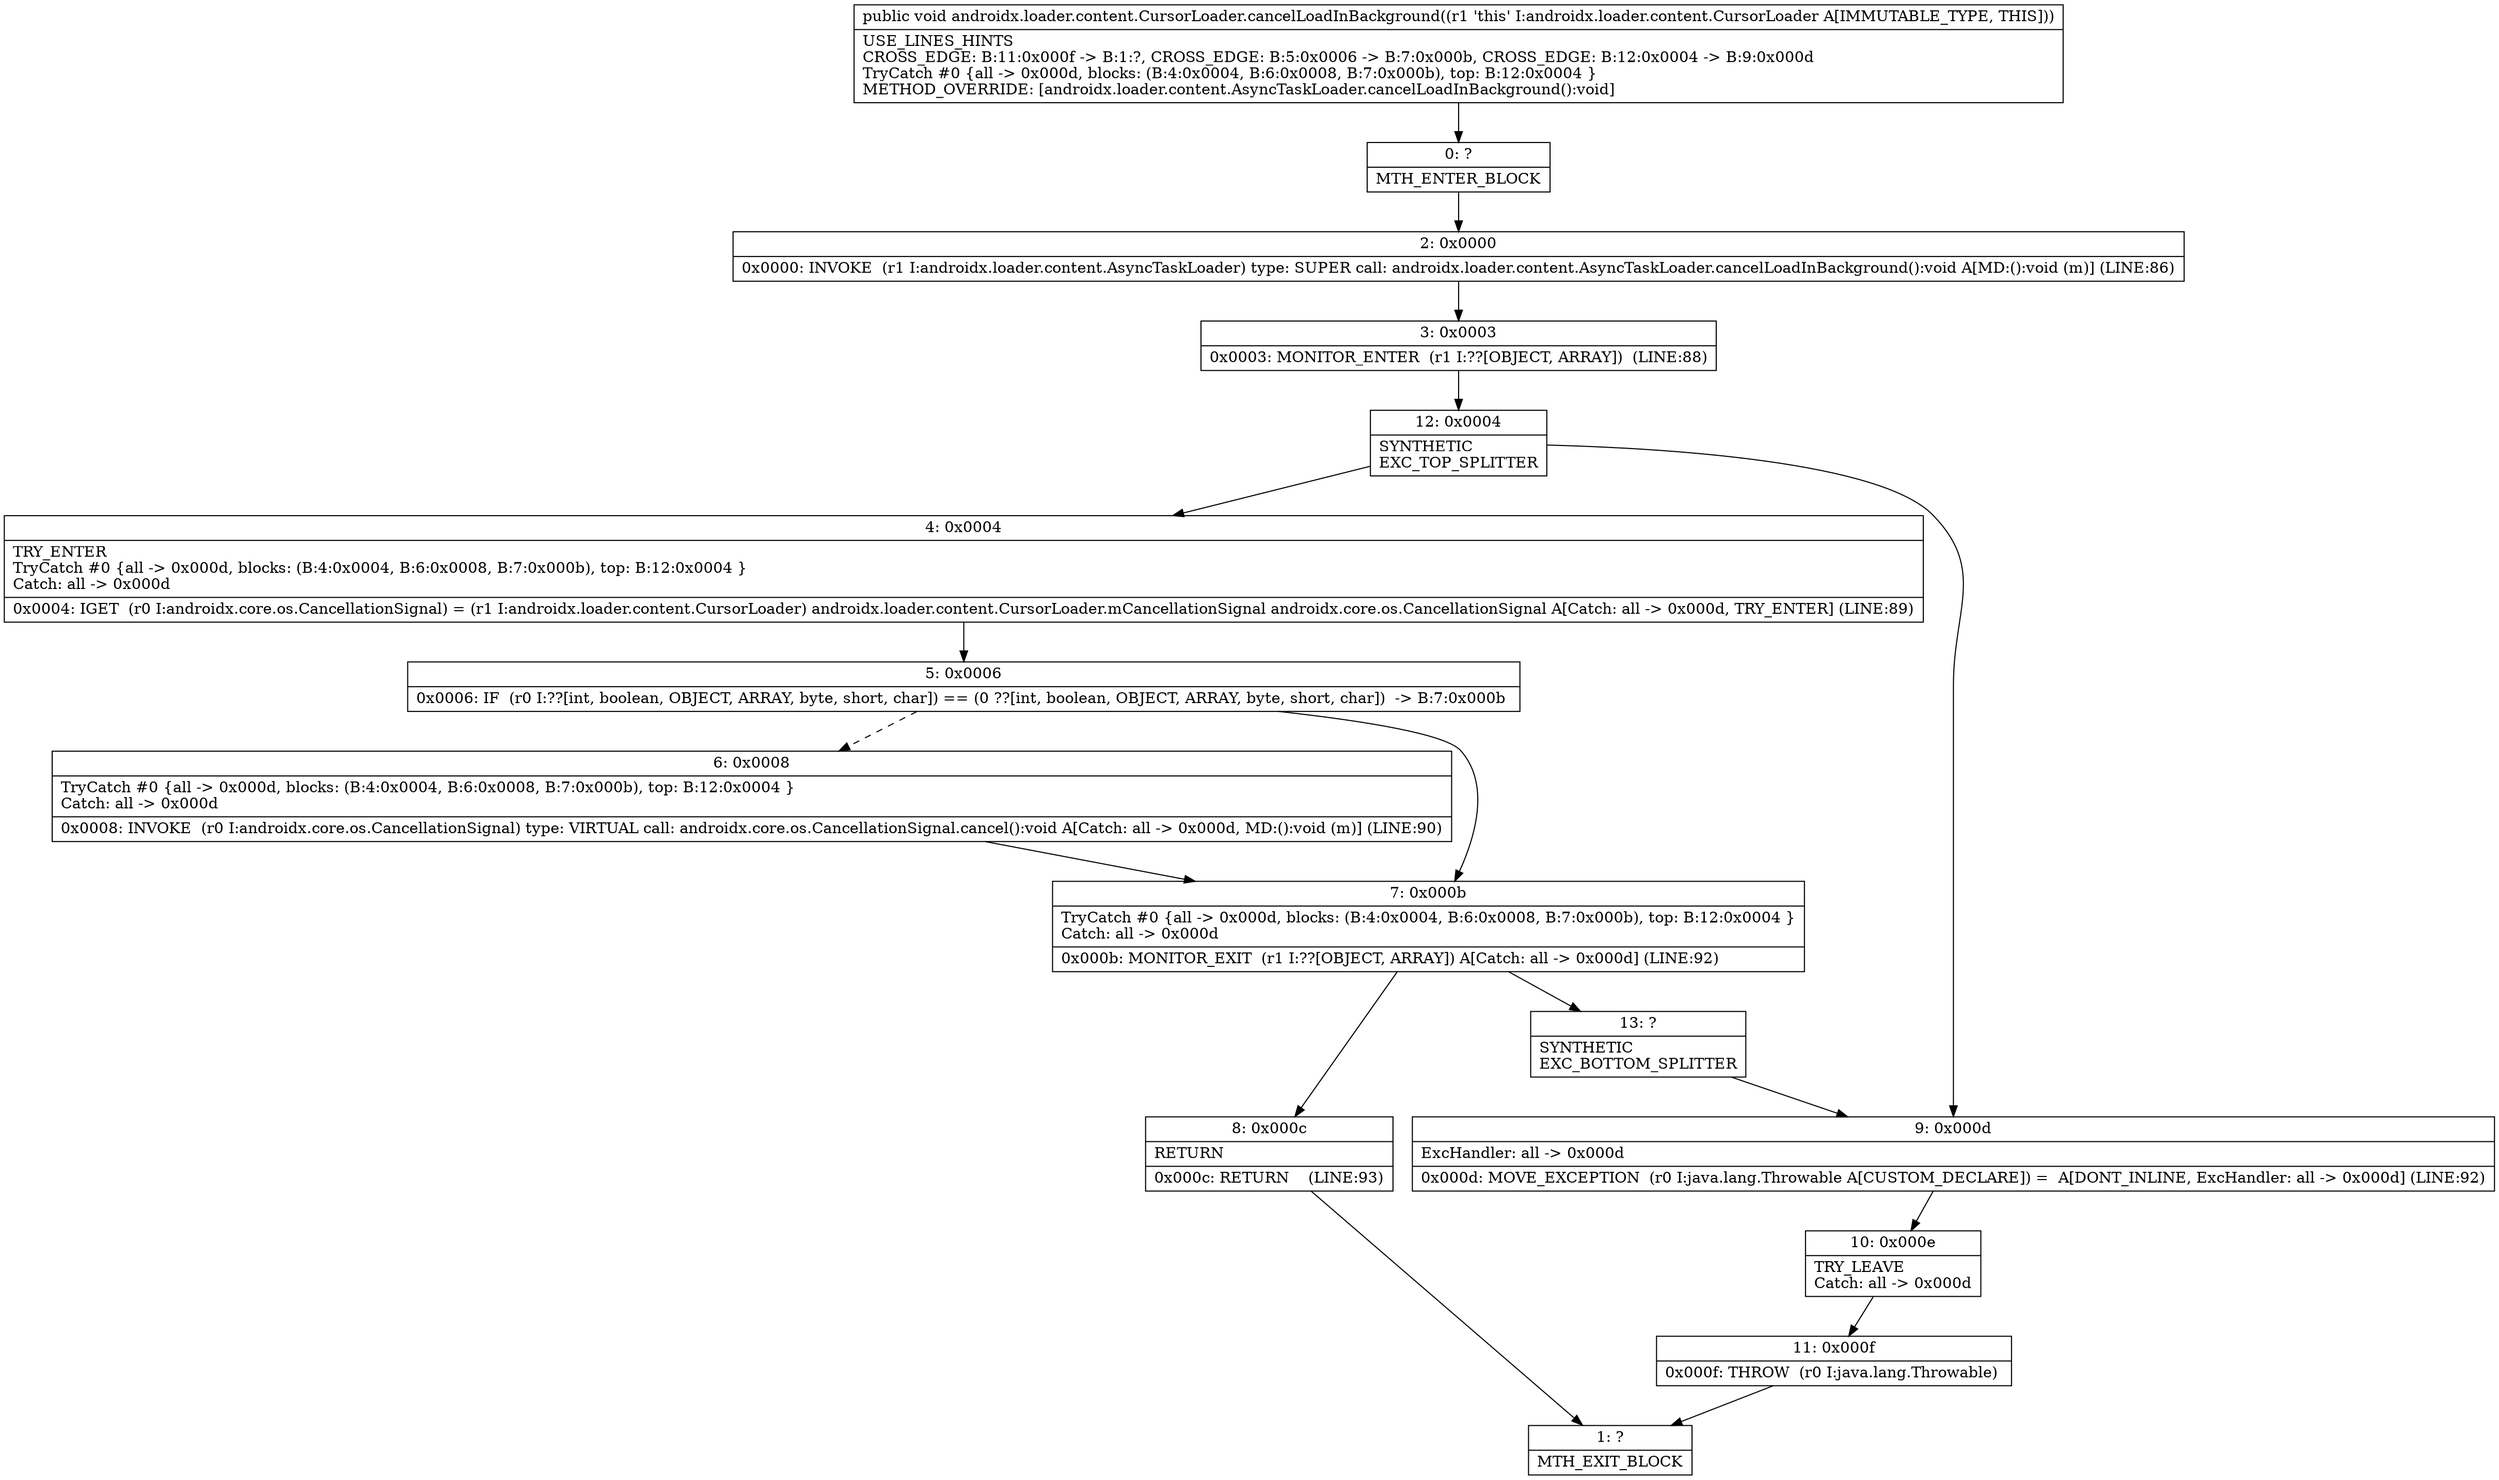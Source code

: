 digraph "CFG forandroidx.loader.content.CursorLoader.cancelLoadInBackground()V" {
Node_0 [shape=record,label="{0\:\ ?|MTH_ENTER_BLOCK\l}"];
Node_2 [shape=record,label="{2\:\ 0x0000|0x0000: INVOKE  (r1 I:androidx.loader.content.AsyncTaskLoader) type: SUPER call: androidx.loader.content.AsyncTaskLoader.cancelLoadInBackground():void A[MD:():void (m)] (LINE:86)\l}"];
Node_3 [shape=record,label="{3\:\ 0x0003|0x0003: MONITOR_ENTER  (r1 I:??[OBJECT, ARRAY])  (LINE:88)\l}"];
Node_12 [shape=record,label="{12\:\ 0x0004|SYNTHETIC\lEXC_TOP_SPLITTER\l}"];
Node_4 [shape=record,label="{4\:\ 0x0004|TRY_ENTER\lTryCatch #0 \{all \-\> 0x000d, blocks: (B:4:0x0004, B:6:0x0008, B:7:0x000b), top: B:12:0x0004 \}\lCatch: all \-\> 0x000d\l|0x0004: IGET  (r0 I:androidx.core.os.CancellationSignal) = (r1 I:androidx.loader.content.CursorLoader) androidx.loader.content.CursorLoader.mCancellationSignal androidx.core.os.CancellationSignal A[Catch: all \-\> 0x000d, TRY_ENTER] (LINE:89)\l}"];
Node_5 [shape=record,label="{5\:\ 0x0006|0x0006: IF  (r0 I:??[int, boolean, OBJECT, ARRAY, byte, short, char]) == (0 ??[int, boolean, OBJECT, ARRAY, byte, short, char])  \-\> B:7:0x000b \l}"];
Node_6 [shape=record,label="{6\:\ 0x0008|TryCatch #0 \{all \-\> 0x000d, blocks: (B:4:0x0004, B:6:0x0008, B:7:0x000b), top: B:12:0x0004 \}\lCatch: all \-\> 0x000d\l|0x0008: INVOKE  (r0 I:androidx.core.os.CancellationSignal) type: VIRTUAL call: androidx.core.os.CancellationSignal.cancel():void A[Catch: all \-\> 0x000d, MD:():void (m)] (LINE:90)\l}"];
Node_7 [shape=record,label="{7\:\ 0x000b|TryCatch #0 \{all \-\> 0x000d, blocks: (B:4:0x0004, B:6:0x0008, B:7:0x000b), top: B:12:0x0004 \}\lCatch: all \-\> 0x000d\l|0x000b: MONITOR_EXIT  (r1 I:??[OBJECT, ARRAY]) A[Catch: all \-\> 0x000d] (LINE:92)\l}"];
Node_8 [shape=record,label="{8\:\ 0x000c|RETURN\l|0x000c: RETURN    (LINE:93)\l}"];
Node_1 [shape=record,label="{1\:\ ?|MTH_EXIT_BLOCK\l}"];
Node_13 [shape=record,label="{13\:\ ?|SYNTHETIC\lEXC_BOTTOM_SPLITTER\l}"];
Node_9 [shape=record,label="{9\:\ 0x000d|ExcHandler: all \-\> 0x000d\l|0x000d: MOVE_EXCEPTION  (r0 I:java.lang.Throwable A[CUSTOM_DECLARE]) =  A[DONT_INLINE, ExcHandler: all \-\> 0x000d] (LINE:92)\l}"];
Node_10 [shape=record,label="{10\:\ 0x000e|TRY_LEAVE\lCatch: all \-\> 0x000d\l}"];
Node_11 [shape=record,label="{11\:\ 0x000f|0x000f: THROW  (r0 I:java.lang.Throwable) \l}"];
MethodNode[shape=record,label="{public void androidx.loader.content.CursorLoader.cancelLoadInBackground((r1 'this' I:androidx.loader.content.CursorLoader A[IMMUTABLE_TYPE, THIS]))  | USE_LINES_HINTS\lCROSS_EDGE: B:11:0x000f \-\> B:1:?, CROSS_EDGE: B:5:0x0006 \-\> B:7:0x000b, CROSS_EDGE: B:12:0x0004 \-\> B:9:0x000d\lTryCatch #0 \{all \-\> 0x000d, blocks: (B:4:0x0004, B:6:0x0008, B:7:0x000b), top: B:12:0x0004 \}\lMETHOD_OVERRIDE: [androidx.loader.content.AsyncTaskLoader.cancelLoadInBackground():void]\l}"];
MethodNode -> Node_0;Node_0 -> Node_2;
Node_2 -> Node_3;
Node_3 -> Node_12;
Node_12 -> Node_4;
Node_12 -> Node_9;
Node_4 -> Node_5;
Node_5 -> Node_6[style=dashed];
Node_5 -> Node_7;
Node_6 -> Node_7;
Node_7 -> Node_8;
Node_7 -> Node_13;
Node_8 -> Node_1;
Node_13 -> Node_9;
Node_9 -> Node_10;
Node_10 -> Node_11;
Node_11 -> Node_1;
}

